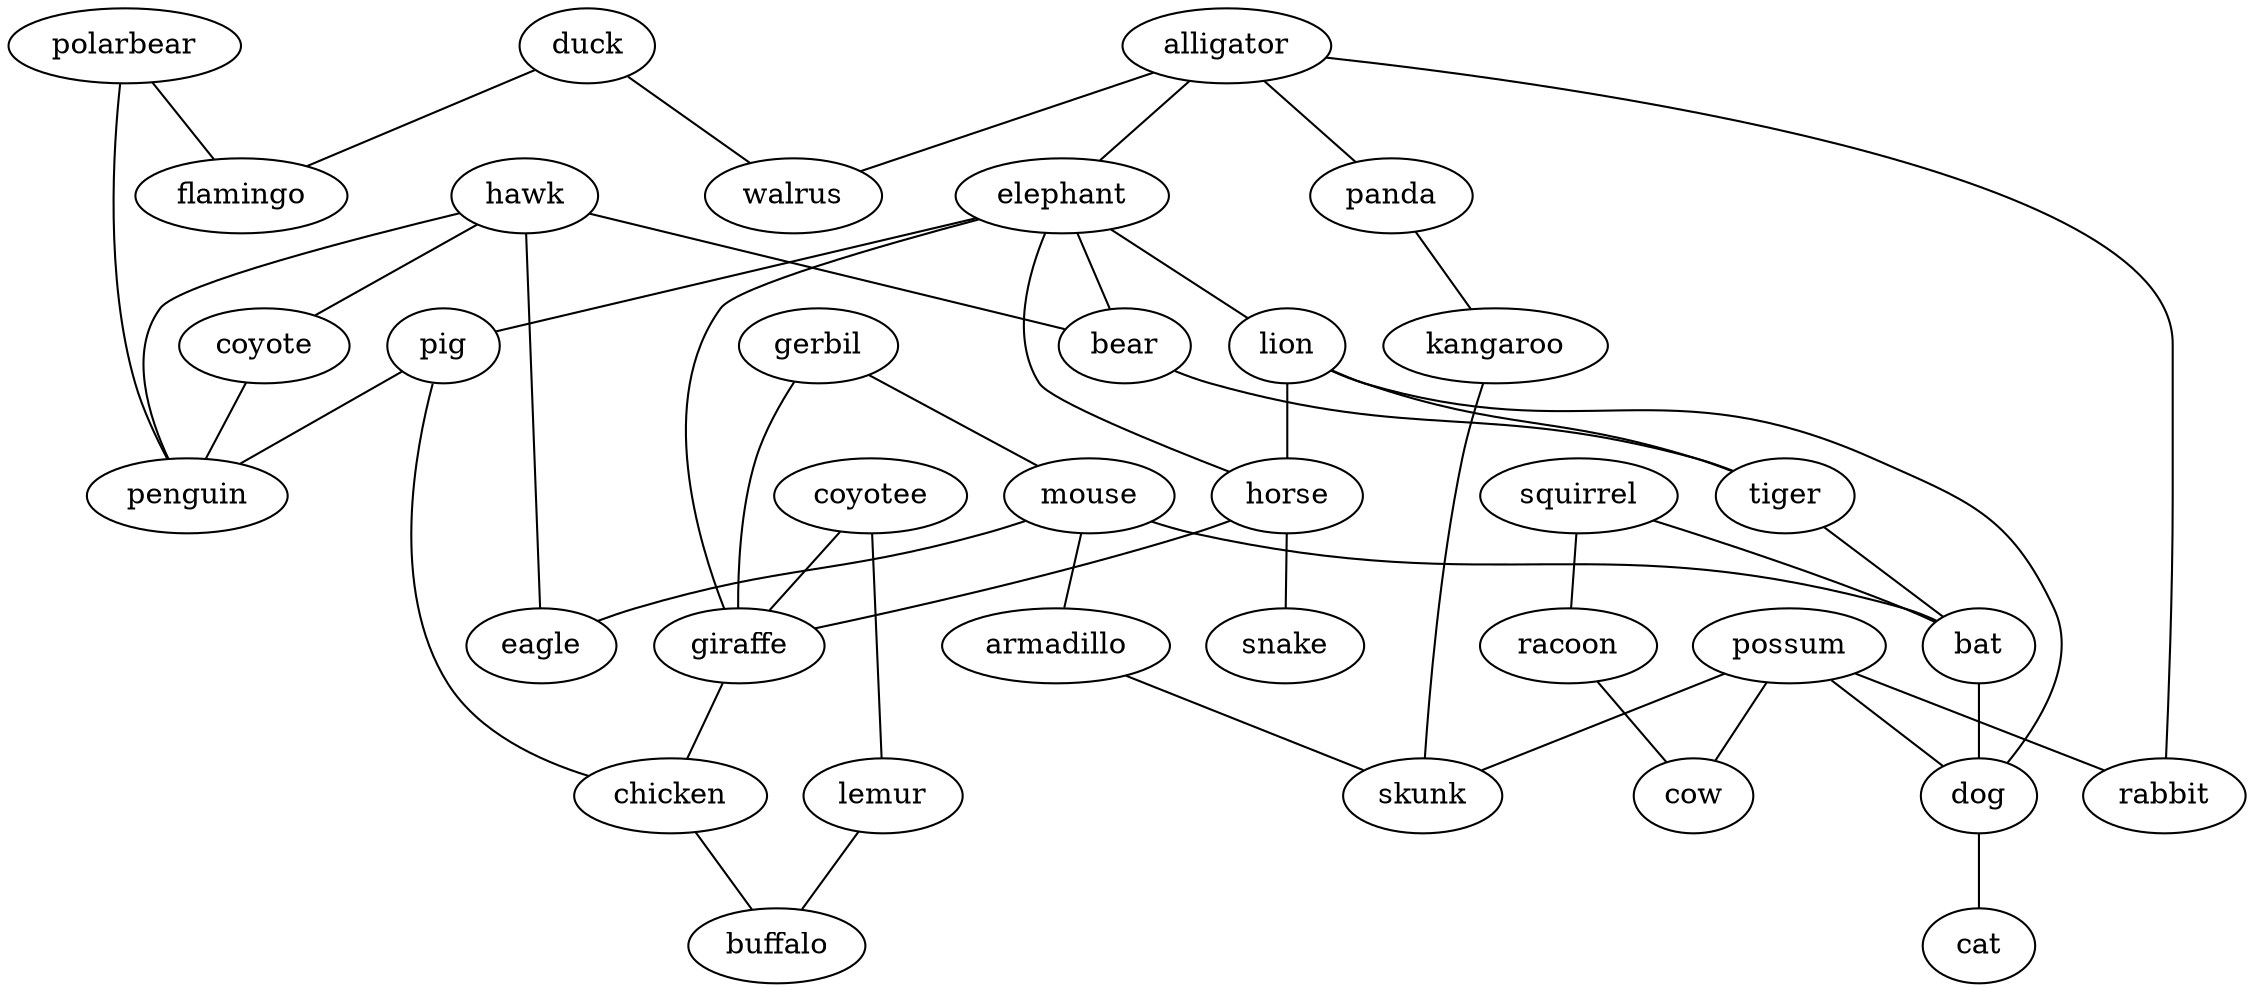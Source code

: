 strict graph G {
polarbear;
duck;
hawk;
gerbil;
alligator;
mouse;
panda;
elephant;
coyotee;
eagle;
squirrel;
lion;
kangaroo;
horse;
bear;
tiger;
possum;
giraffe;
armadillo;
snake;
rabbit;
coyote;
pig;
penguin;
racoon;
bat;
flamingo;
cow;
walrus;
lemur;
dog;
cat;
chicken;
skunk;
buffalo;
polarbear -- flamingo  [weight=1];
polarbear -- penguin  [weight=1];
duck -- flamingo  [weight=1];
duck -- walrus  [weight=1];
hawk -- eagle  [weight=1];
hawk -- bear  [weight=1];
hawk -- coyote  [weight=1];
hawk -- penguin  [weight=1];
gerbil -- giraffe  [weight=1];
gerbil -- mouse  [weight=1];
alligator -- rabbit  [weight=1];
alligator -- elephant  [weight=1];
alligator -- walrus  [weight=1];
alligator -- panda  [weight=1];
mouse -- eagle  [weight=1];
mouse -- bat  [weight=1];
mouse -- armadillo  [weight=1];
panda -- kangaroo  [weight=1];
elephant -- horse  [weight=1];
elephant -- bear  [weight=1];
elephant -- pig  [weight=1];
elephant -- lion  [weight=1];
elephant -- giraffe  [weight=1];
coyotee -- lemur  [weight=1];
coyotee -- giraffe  [weight=1];
squirrel -- racoon  [weight=1];
squirrel -- bat  [weight=1];
lion -- horse  [weight=1];
lion -- dog  [weight=1];
lion -- tiger  [weight=1];
kangaroo -- skunk  [weight=1];
horse -- giraffe  [weight=1];
horse -- snake  [weight=1];
bear -- tiger  [weight=1];
tiger -- bat  [weight=1];
possum -- cow  [weight=1];
possum -- dog  [weight=1];
possum -- rabbit  [weight=1];
possum -- skunk  [weight=1];
giraffe -- chicken  [weight=1];
armadillo -- skunk  [weight=1];
coyote -- penguin  [weight=1];
pig -- chicken  [weight=1];
pig -- penguin  [weight=1];
racoon -- cow  [weight=1];
bat -- dog  [weight=1];
lemur -- buffalo  [weight=1];
dog -- cat  [weight=1];
chicken -- buffalo  [weight=1];
}
